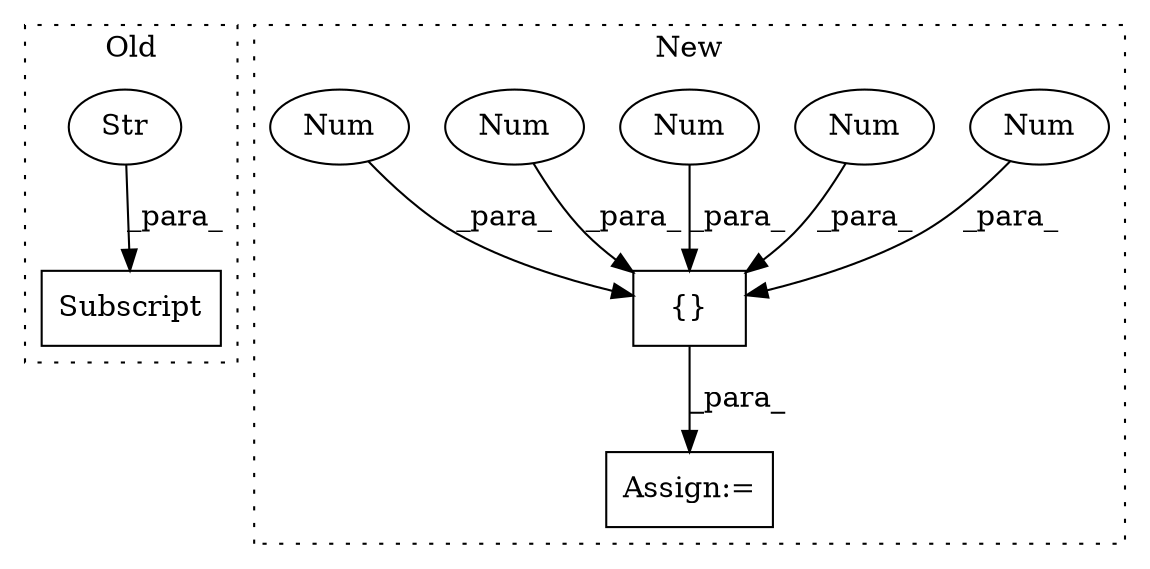 digraph G {
subgraph cluster0 {
1 [label="Subscript" a="63" s="1129,0" l="27,0" shape="box"];
4 [label="Str" a="66" s="1147" l="8" shape="ellipse"];
label = "Old";
style="dotted";
}
subgraph cluster1 {
2 [label="{}" a="59" s="715,766" l="1,0" shape="box"];
3 [label="Assign:=" a="68" s="1201" l="3" shape="box"];
5 [label="Num" a="76" s="735" l="3" shape="ellipse"];
6 [label="Num" a="76" s="716" l="2" shape="ellipse"];
7 [label="Num" a="76" s="745" l="3" shape="ellipse"];
8 [label="Num" a="76" s="730" l="3" shape="ellipse"];
9 [label="Num" a="76" s="756" l="4" shape="ellipse"];
label = "New";
style="dotted";
}
2 -> 3 [label="_para_"];
4 -> 1 [label="_para_"];
5 -> 2 [label="_para_"];
6 -> 2 [label="_para_"];
7 -> 2 [label="_para_"];
8 -> 2 [label="_para_"];
9 -> 2 [label="_para_"];
}